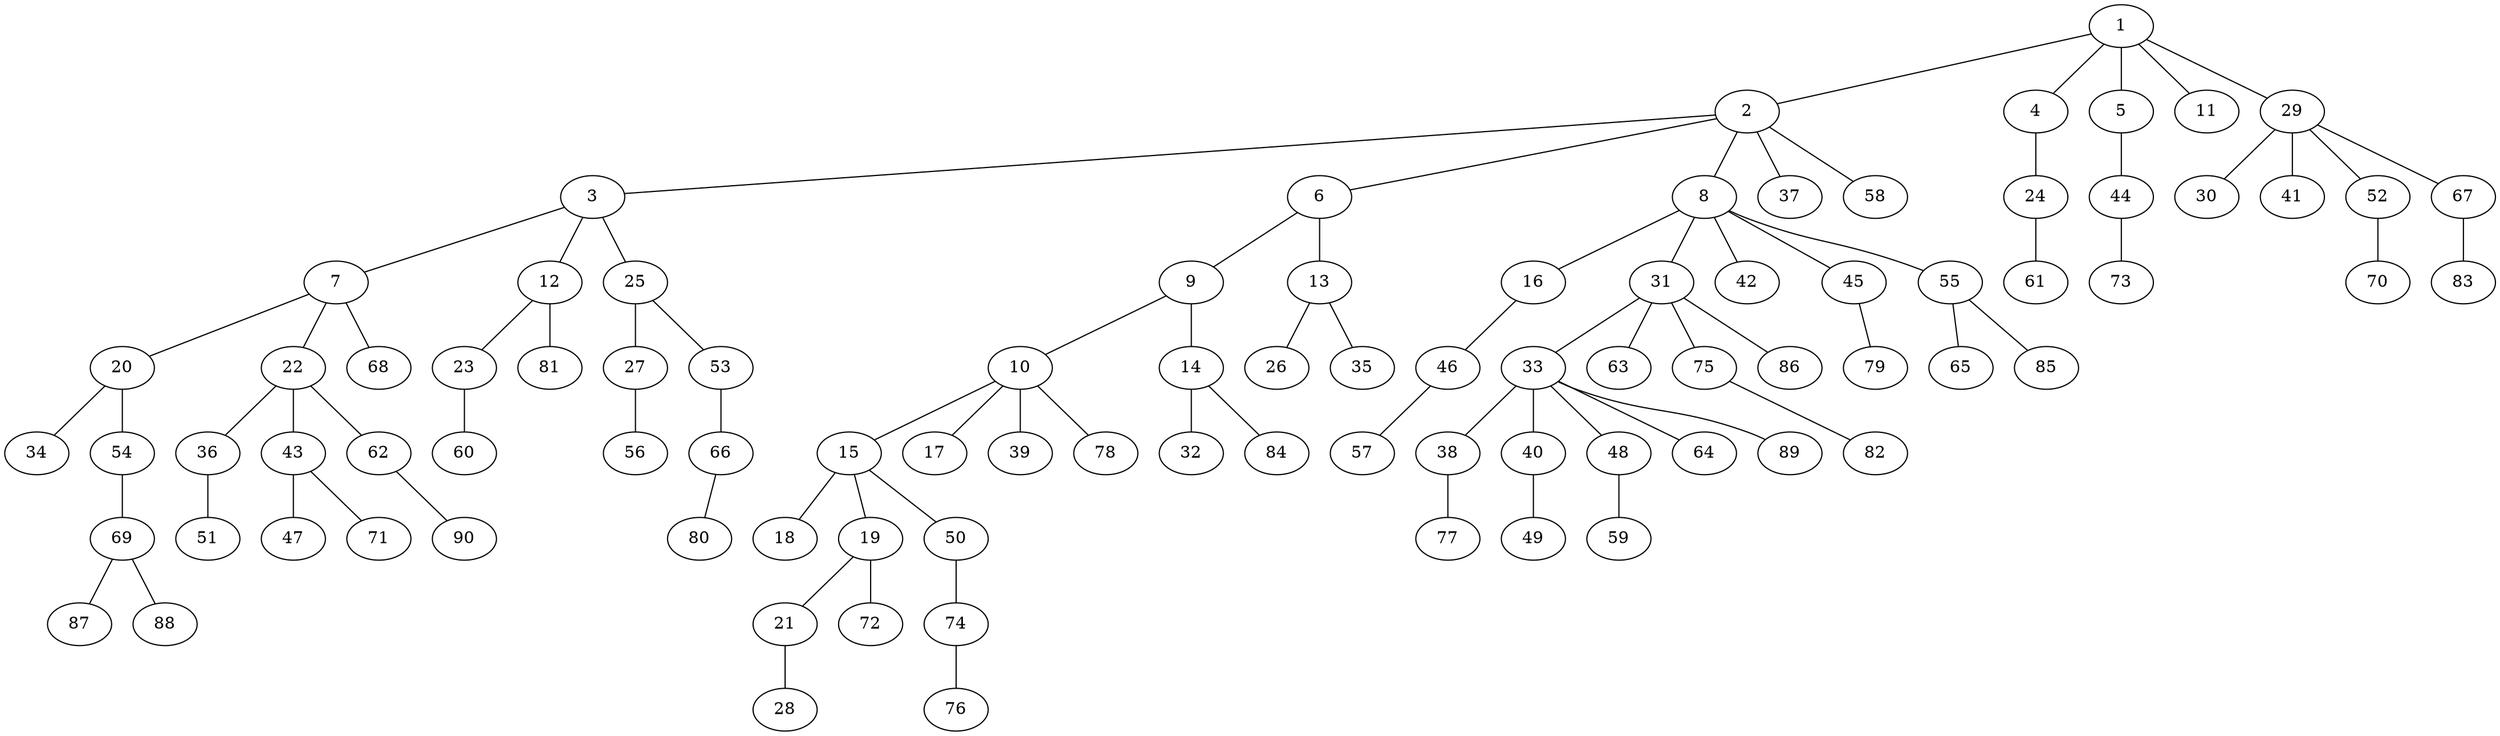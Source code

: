 graph graphname {1--2
1--4
1--5
1--11
1--29
2--3
2--6
2--8
2--37
2--58
3--7
3--12
3--25
4--24
5--44
6--9
6--13
7--20
7--22
7--68
8--16
8--31
8--42
8--45
8--55
9--10
9--14
10--15
10--17
10--39
10--78
12--23
12--81
13--26
13--35
14--32
14--84
15--18
15--19
15--50
16--46
19--21
19--72
20--34
20--54
21--28
22--36
22--43
22--62
23--60
24--61
25--27
25--53
27--56
29--30
29--41
29--52
29--67
31--33
31--63
31--75
31--86
33--38
33--40
33--48
33--64
33--89
36--51
38--77
40--49
43--47
43--71
44--73
45--79
46--57
48--59
50--74
52--70
53--66
54--69
55--65
55--85
62--90
66--80
67--83
69--87
69--88
74--76
75--82
}
